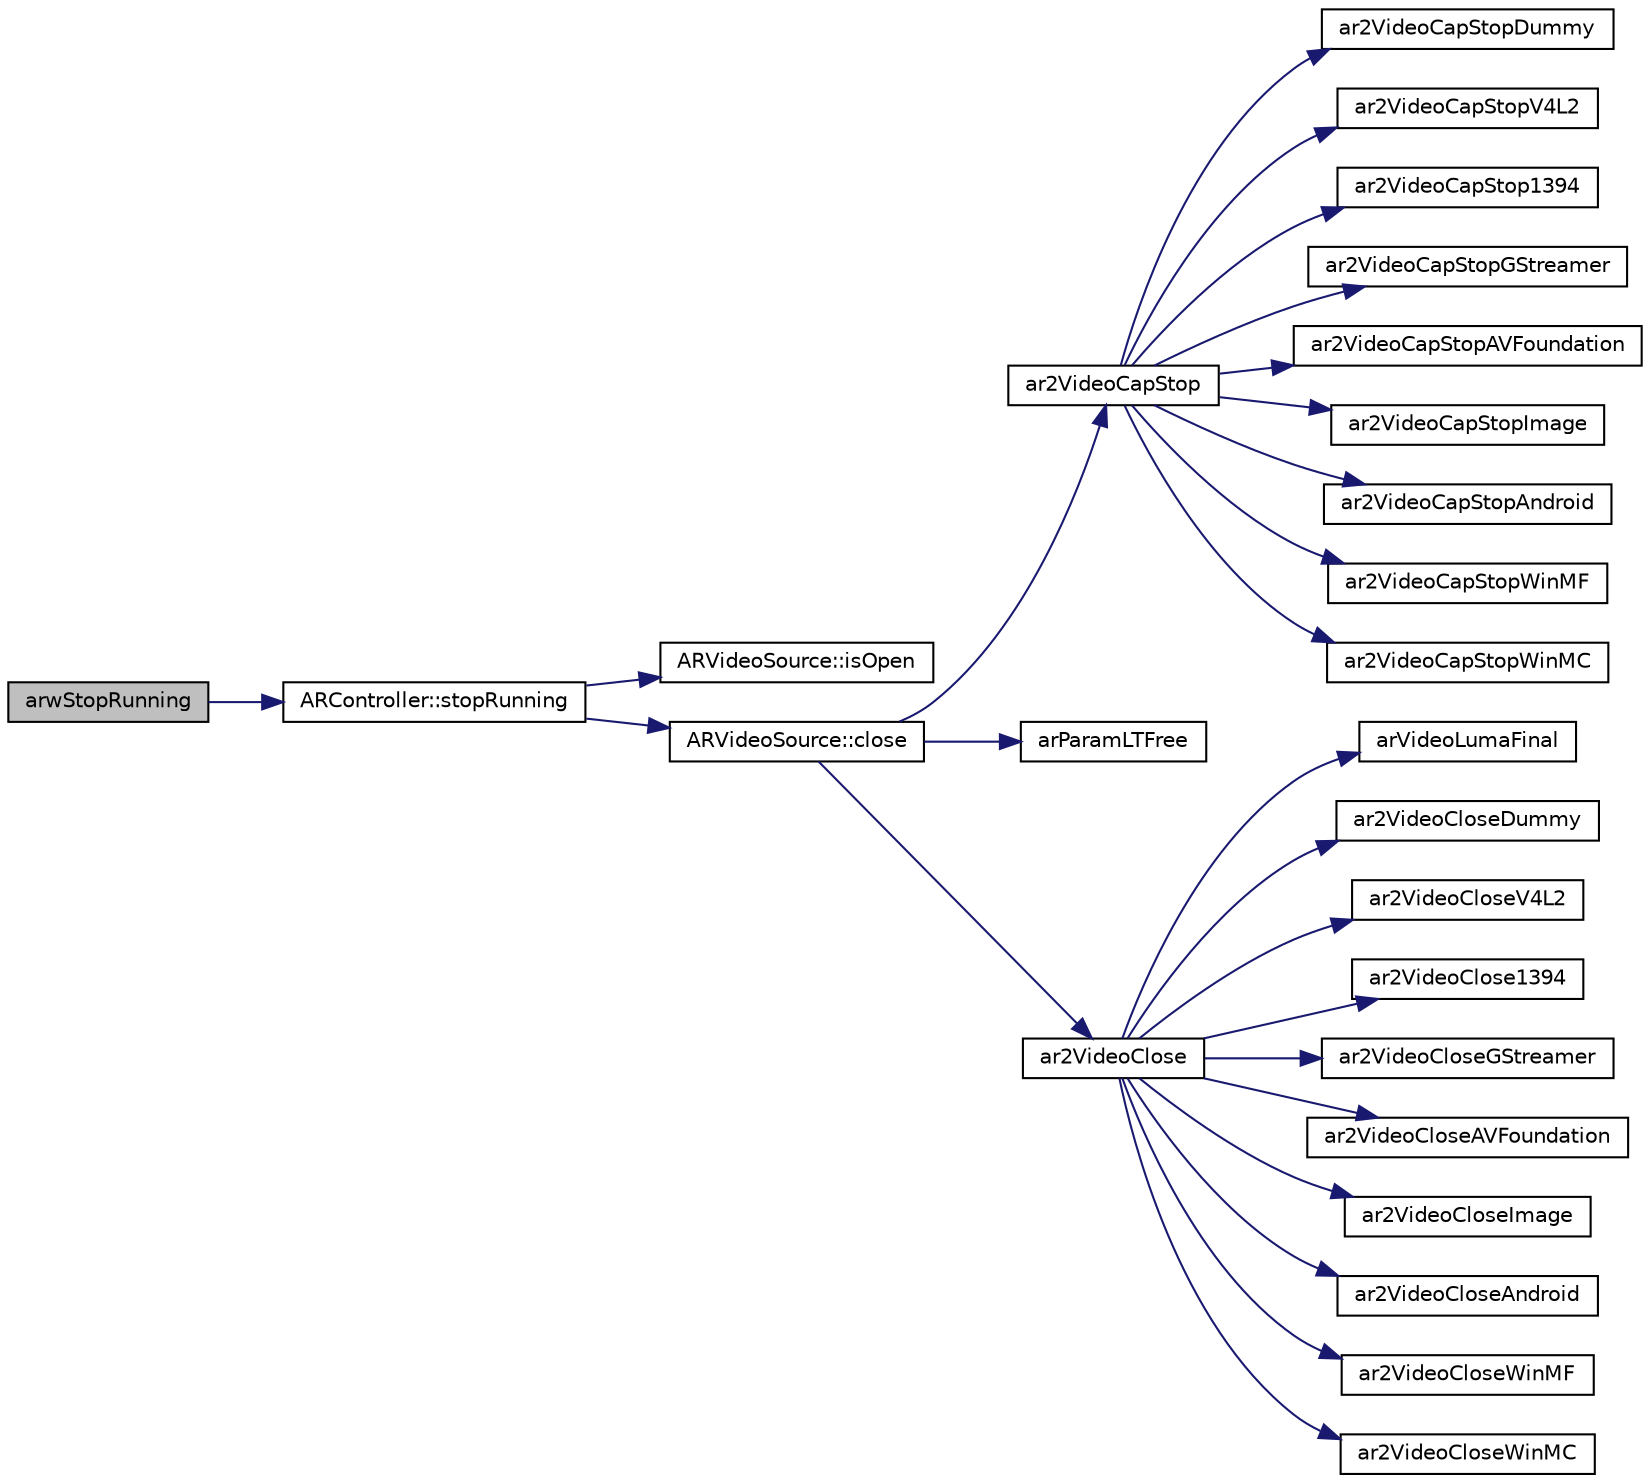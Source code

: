 digraph "arwStopRunning"
{
 // INTERACTIVE_SVG=YES
  edge [fontname="Helvetica",fontsize="10",labelfontname="Helvetica",labelfontsize="10"];
  node [fontname="Helvetica",fontsize="10",shape=record];
  rankdir="LR";
  Node1 [label="arwStopRunning",height=0.2,width=0.4,color="black", fillcolor="grey75", style="filled", fontcolor="black"];
  Node1 -> Node2 [color="midnightblue",fontsize="10",style="solid",fontname="Helvetica"];
  Node2 [label="ARController::stopRunning",height=0.2,width=0.4,color="black", fillcolor="white", style="filled",URL="$class_a_r_controller.html#a889dbbe581e771d1f4f2e28fad3f686b",tooltip="Video capture and tracking stops, but trackables are still valid and can be configured. "];
  Node2 -> Node3 [color="midnightblue",fontsize="10",style="solid",fontname="Helvetica"];
  Node3 [label="ARVideoSource::isOpen",height=0.2,width=0.4,color="black", fillcolor="white", style="filled",URL="$class_a_r_video_source.html#a8706190039e04f36a81ec6f97fdfe0be",tooltip="Returns true if the video source is open. "];
  Node2 -> Node4 [color="midnightblue",fontsize="10",style="solid",fontname="Helvetica"];
  Node4 [label="ARVideoSource::close",height=0.2,width=0.4,color="black", fillcolor="white", style="filled",URL="$class_a_r_video_source.html#ae67083e64b2b3c6d7aa6d8cbe33ef95f",tooltip="Closes the video source. "];
  Node4 -> Node5 [color="midnightblue",fontsize="10",style="solid",fontname="Helvetica"];
  Node5 [label="ar2VideoCapStop",height=0.2,width=0.4,color="black", fillcolor="white", style="filled",URL="$video_8h.html#a1be4d84d7f0145a0abe41d9a351c867c"];
  Node5 -> Node6 [color="midnightblue",fontsize="10",style="solid",fontname="Helvetica"];
  Node6 [label="ar2VideoCapStopDummy",height=0.2,width=0.4,color="black", fillcolor="white", style="filled",URL="$video_dummy_8h.html#a78fa5654276bc8d340ffe8182d0bcd6c"];
  Node5 -> Node7 [color="midnightblue",fontsize="10",style="solid",fontname="Helvetica"];
  Node7 [label="ar2VideoCapStopV4L2",height=0.2,width=0.4,color="black", fillcolor="white", style="filled",URL="$video_v4_l2_8h.html#a530b43b034daf2f89586fb69e9de74aa"];
  Node5 -> Node8 [color="midnightblue",fontsize="10",style="solid",fontname="Helvetica"];
  Node8 [label="ar2VideoCapStop1394",height=0.2,width=0.4,color="black", fillcolor="white", style="filled",URL="$video1394_8h.html#a23f653b38bb02af6d9050d02b0702f94"];
  Node5 -> Node9 [color="midnightblue",fontsize="10",style="solid",fontname="Helvetica"];
  Node9 [label="ar2VideoCapStopGStreamer",height=0.2,width=0.4,color="black", fillcolor="white", style="filled",URL="$video_g_streamer_8h.html#a7742f3dc5f58756420a4f50e9f588432"];
  Node5 -> Node10 [color="midnightblue",fontsize="10",style="solid",fontname="Helvetica"];
  Node10 [label="ar2VideoCapStopAVFoundation",height=0.2,width=0.4,color="black", fillcolor="white", style="filled",URL="$video_a_v_foundation_8h.html#a80dffabb6c571245b002d91e9031ca64"];
  Node5 -> Node11 [color="midnightblue",fontsize="10",style="solid",fontname="Helvetica"];
  Node11 [label="ar2VideoCapStopImage",height=0.2,width=0.4,color="black", fillcolor="white", style="filled",URL="$video_image_8h.html#af8b971aac579641ba46492cbd6394293"];
  Node5 -> Node12 [color="midnightblue",fontsize="10",style="solid",fontname="Helvetica"];
  Node12 [label="ar2VideoCapStopAndroid",height=0.2,width=0.4,color="black", fillcolor="white", style="filled",URL="$video_android_8h.html#a0d13c2368b42b9e85c60830fb13fd04e"];
  Node5 -> Node13 [color="midnightblue",fontsize="10",style="solid",fontname="Helvetica"];
  Node13 [label="ar2VideoCapStopWinMF",height=0.2,width=0.4,color="black", fillcolor="white", style="filled",URL="$video_windows_media_foundation_8h.html#a76577330dd560a4785693d80f71d3919"];
  Node5 -> Node14 [color="midnightblue",fontsize="10",style="solid",fontname="Helvetica"];
  Node14 [label="ar2VideoCapStopWinMC",height=0.2,width=0.4,color="black", fillcolor="white", style="filled",URL="$video_windows_media_capture_8h.html#a7fb2e79c53df9853a1a61b16be3b8e80"];
  Node4 -> Node15 [color="midnightblue",fontsize="10",style="solid",fontname="Helvetica"];
  Node15 [label="arParamLTFree",height=0.2,width=0.4,color="black", fillcolor="white", style="filled",URL="$param_8h.html#ae8028c38d85676df772e04a2b32b0e33",tooltip="Dispose of a memory allocated to a lookup-table camera parameter. "];
  Node4 -> Node16 [color="midnightblue",fontsize="10",style="solid",fontname="Helvetica"];
  Node16 [label="ar2VideoClose",height=0.2,width=0.4,color="black", fillcolor="white", style="filled",URL="$video_8h.html#a9e63fc8d035c52c91c2bfb1ee3d332ed"];
  Node16 -> Node17 [color="midnightblue",fontsize="10",style="solid",fontname="Helvetica"];
  Node17 [label="arVideoLumaFinal",height=0.2,width=0.4,color="black", fillcolor="white", style="filled",URL="$video_luma_8h.html#aca65952813bda3666e8d3f70eef8448b"];
  Node16 -> Node18 [color="midnightblue",fontsize="10",style="solid",fontname="Helvetica"];
  Node18 [label="ar2VideoCloseDummy",height=0.2,width=0.4,color="black", fillcolor="white", style="filled",URL="$video_dummy_8h.html#ae518c53d87b1320ba8cd80ed8a23bf0a"];
  Node16 -> Node19 [color="midnightblue",fontsize="10",style="solid",fontname="Helvetica"];
  Node19 [label="ar2VideoCloseV4L2",height=0.2,width=0.4,color="black", fillcolor="white", style="filled",URL="$video_v4_l2_8h.html#a160602fb4d1827e9053166f051f4613d"];
  Node16 -> Node20 [color="midnightblue",fontsize="10",style="solid",fontname="Helvetica"];
  Node20 [label="ar2VideoClose1394",height=0.2,width=0.4,color="black", fillcolor="white", style="filled",URL="$video1394_8h.html#aaea7efdd8dad25a42fe9b8f3bc3edf0b"];
  Node16 -> Node21 [color="midnightblue",fontsize="10",style="solid",fontname="Helvetica"];
  Node21 [label="ar2VideoCloseGStreamer",height=0.2,width=0.4,color="black", fillcolor="white", style="filled",URL="$video_g_streamer_8h.html#a2b535cabcc05dd8fd6927690db49a902"];
  Node16 -> Node22 [color="midnightblue",fontsize="10",style="solid",fontname="Helvetica"];
  Node22 [label="ar2VideoCloseAVFoundation",height=0.2,width=0.4,color="black", fillcolor="white", style="filled",URL="$video_a_v_foundation_8h.html#a2883b331cca58ccd1c036f2318041f03"];
  Node16 -> Node23 [color="midnightblue",fontsize="10",style="solid",fontname="Helvetica"];
  Node23 [label="ar2VideoCloseImage",height=0.2,width=0.4,color="black", fillcolor="white", style="filled",URL="$video_image_8h.html#a3ffc443b510b55d94d0aed46e4277388"];
  Node16 -> Node24 [color="midnightblue",fontsize="10",style="solid",fontname="Helvetica"];
  Node24 [label="ar2VideoCloseAndroid",height=0.2,width=0.4,color="black", fillcolor="white", style="filled",URL="$video_android_8h.html#afb5748a9176a3e1a8aee435726c18be2"];
  Node16 -> Node25 [color="midnightblue",fontsize="10",style="solid",fontname="Helvetica"];
  Node25 [label="ar2VideoCloseWinMF",height=0.2,width=0.4,color="black", fillcolor="white", style="filled",URL="$video_windows_media_foundation_8h.html#a88f48eef52a6f3c3c94bc8cdd48a7e9a"];
  Node16 -> Node26 [color="midnightblue",fontsize="10",style="solid",fontname="Helvetica"];
  Node26 [label="ar2VideoCloseWinMC",height=0.2,width=0.4,color="black", fillcolor="white", style="filled",URL="$video_windows_media_capture_8h.html#ab22b3535389f49f07154d5b1dd5d302e"];
}

